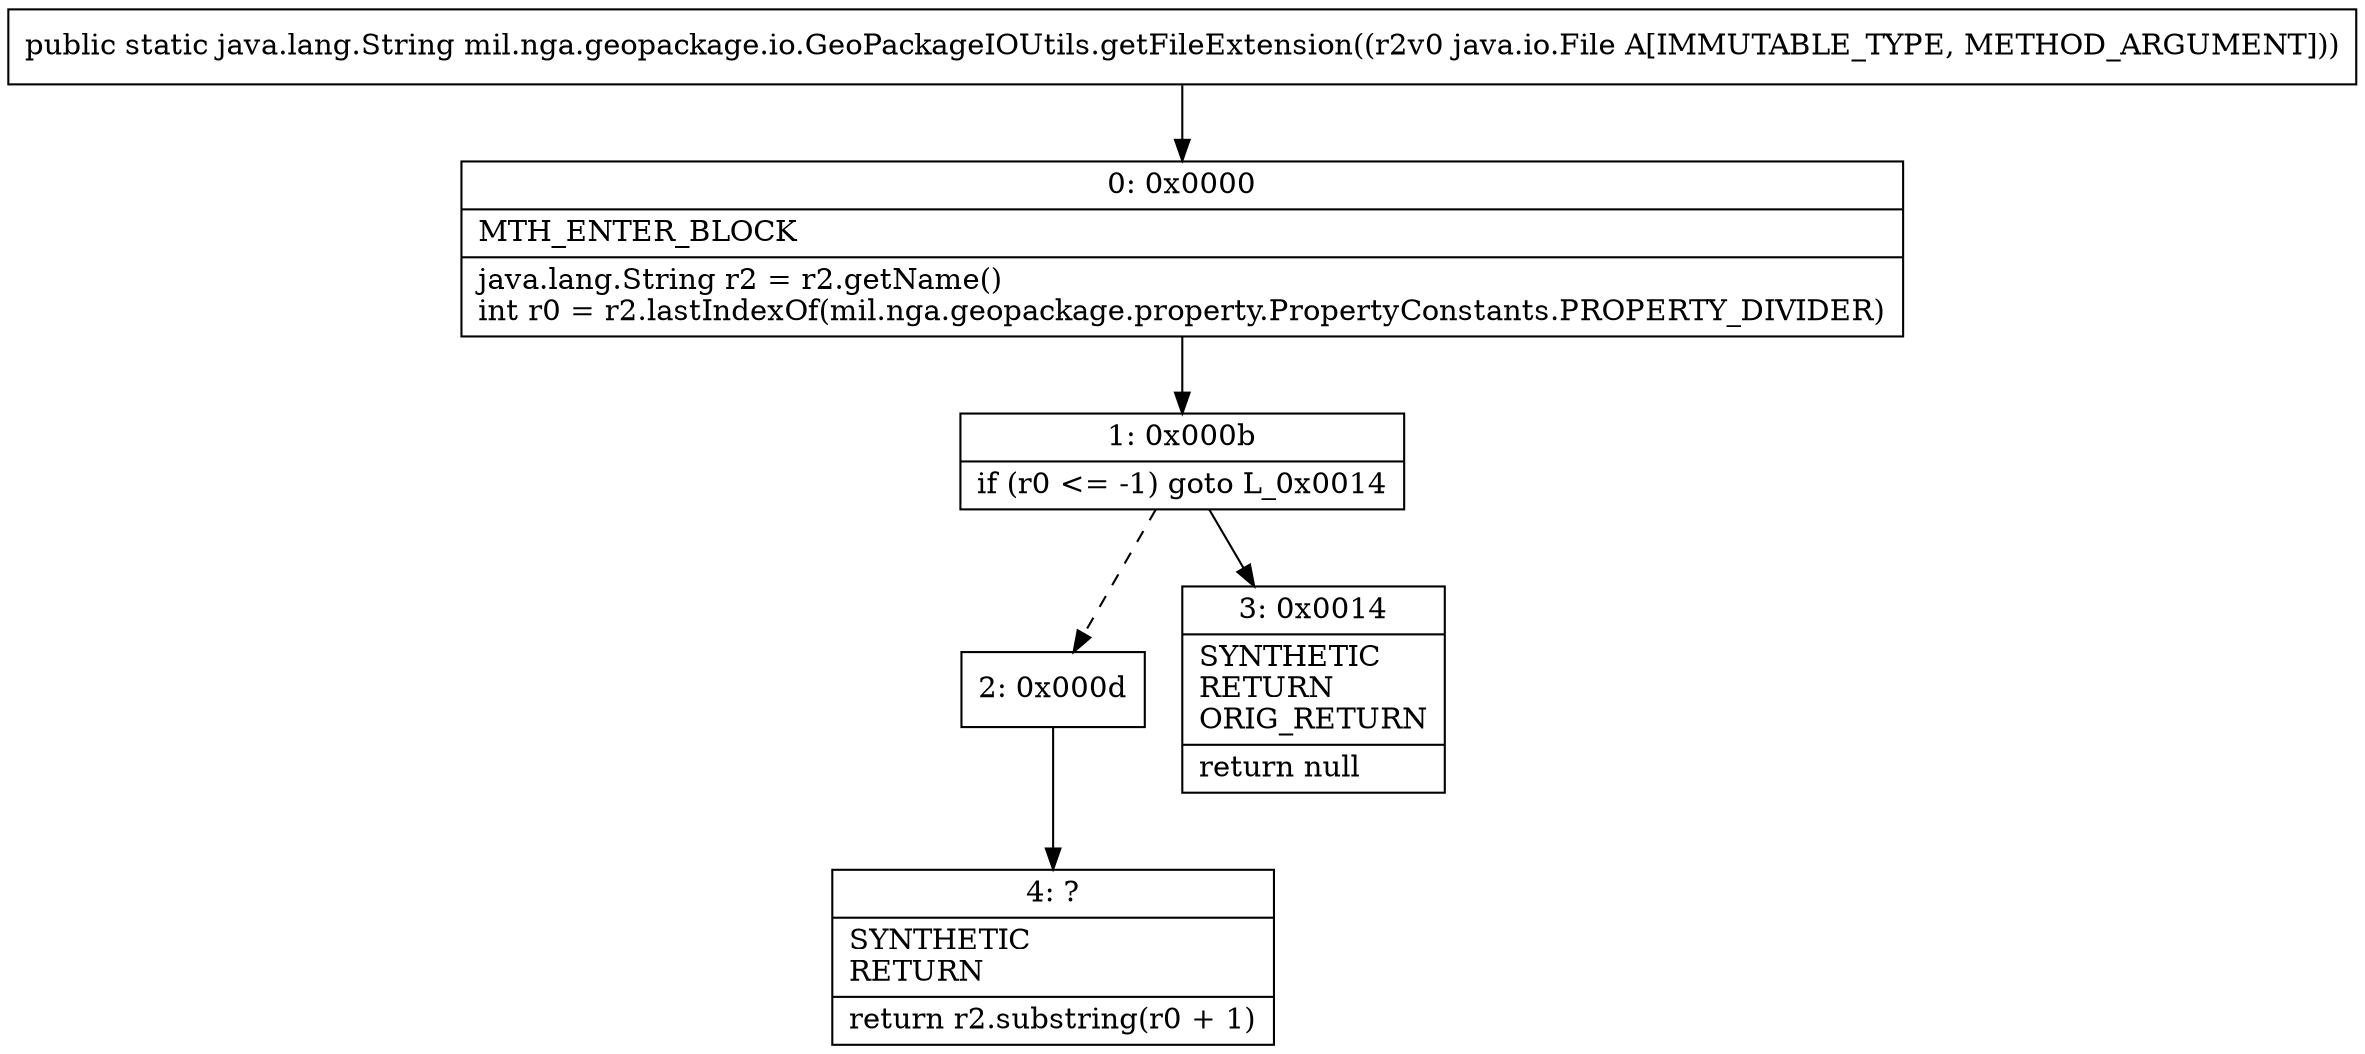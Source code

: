 digraph "CFG formil.nga.geopackage.io.GeoPackageIOUtils.getFileExtension(Ljava\/io\/File;)Ljava\/lang\/String;" {
Node_0 [shape=record,label="{0\:\ 0x0000|MTH_ENTER_BLOCK\l|java.lang.String r2 = r2.getName()\lint r0 = r2.lastIndexOf(mil.nga.geopackage.property.PropertyConstants.PROPERTY_DIVIDER)\l}"];
Node_1 [shape=record,label="{1\:\ 0x000b|if (r0 \<= \-1) goto L_0x0014\l}"];
Node_2 [shape=record,label="{2\:\ 0x000d}"];
Node_3 [shape=record,label="{3\:\ 0x0014|SYNTHETIC\lRETURN\lORIG_RETURN\l|return null\l}"];
Node_4 [shape=record,label="{4\:\ ?|SYNTHETIC\lRETURN\l|return r2.substring(r0 + 1)\l}"];
MethodNode[shape=record,label="{public static java.lang.String mil.nga.geopackage.io.GeoPackageIOUtils.getFileExtension((r2v0 java.io.File A[IMMUTABLE_TYPE, METHOD_ARGUMENT])) }"];
MethodNode -> Node_0;
Node_0 -> Node_1;
Node_1 -> Node_2[style=dashed];
Node_1 -> Node_3;
Node_2 -> Node_4;
}

